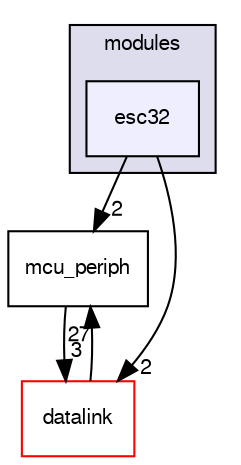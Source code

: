digraph "sw/airborne/modules/esc32" {
  compound=true
  node [ fontsize="10", fontname="FreeSans"];
  edge [ labelfontsize="10", labelfontname="FreeSans"];
  subgraph clusterdir_c2abcdd6ccb39c3582929c0e3f5651c2 {
    graph [ bgcolor="#ddddee", pencolor="black", label="modules" fontname="FreeSans", fontsize="10", URL="dir_c2abcdd6ccb39c3582929c0e3f5651c2.html"]
  dir_8e4eb92ca8fbe13ea6cb936092ce230d [shape=box, label="esc32", style="filled", fillcolor="#eeeeff", pencolor="black", URL="dir_8e4eb92ca8fbe13ea6cb936092ce230d.html"];
  }
  dir_1ca43f6a116d741d80fb1d0555a2b198 [shape=box label="mcu_periph" URL="dir_1ca43f6a116d741d80fb1d0555a2b198.html"];
  dir_164c7aa663179b26059278e7f36078da [shape=box label="datalink" fillcolor="white" style="filled" color="red" URL="dir_164c7aa663179b26059278e7f36078da.html"];
  dir_1ca43f6a116d741d80fb1d0555a2b198->dir_164c7aa663179b26059278e7f36078da [headlabel="3", labeldistance=1.5 headhref="dir_000107_000034.html"];
  dir_8e4eb92ca8fbe13ea6cb936092ce230d->dir_1ca43f6a116d741d80fb1d0555a2b198 [headlabel="2", labeldistance=1.5 headhref="dir_000146_000107.html"];
  dir_8e4eb92ca8fbe13ea6cb936092ce230d->dir_164c7aa663179b26059278e7f36078da [headlabel="2", labeldistance=1.5 headhref="dir_000146_000034.html"];
  dir_164c7aa663179b26059278e7f36078da->dir_1ca43f6a116d741d80fb1d0555a2b198 [headlabel="27", labeldistance=1.5 headhref="dir_000034_000107.html"];
}
